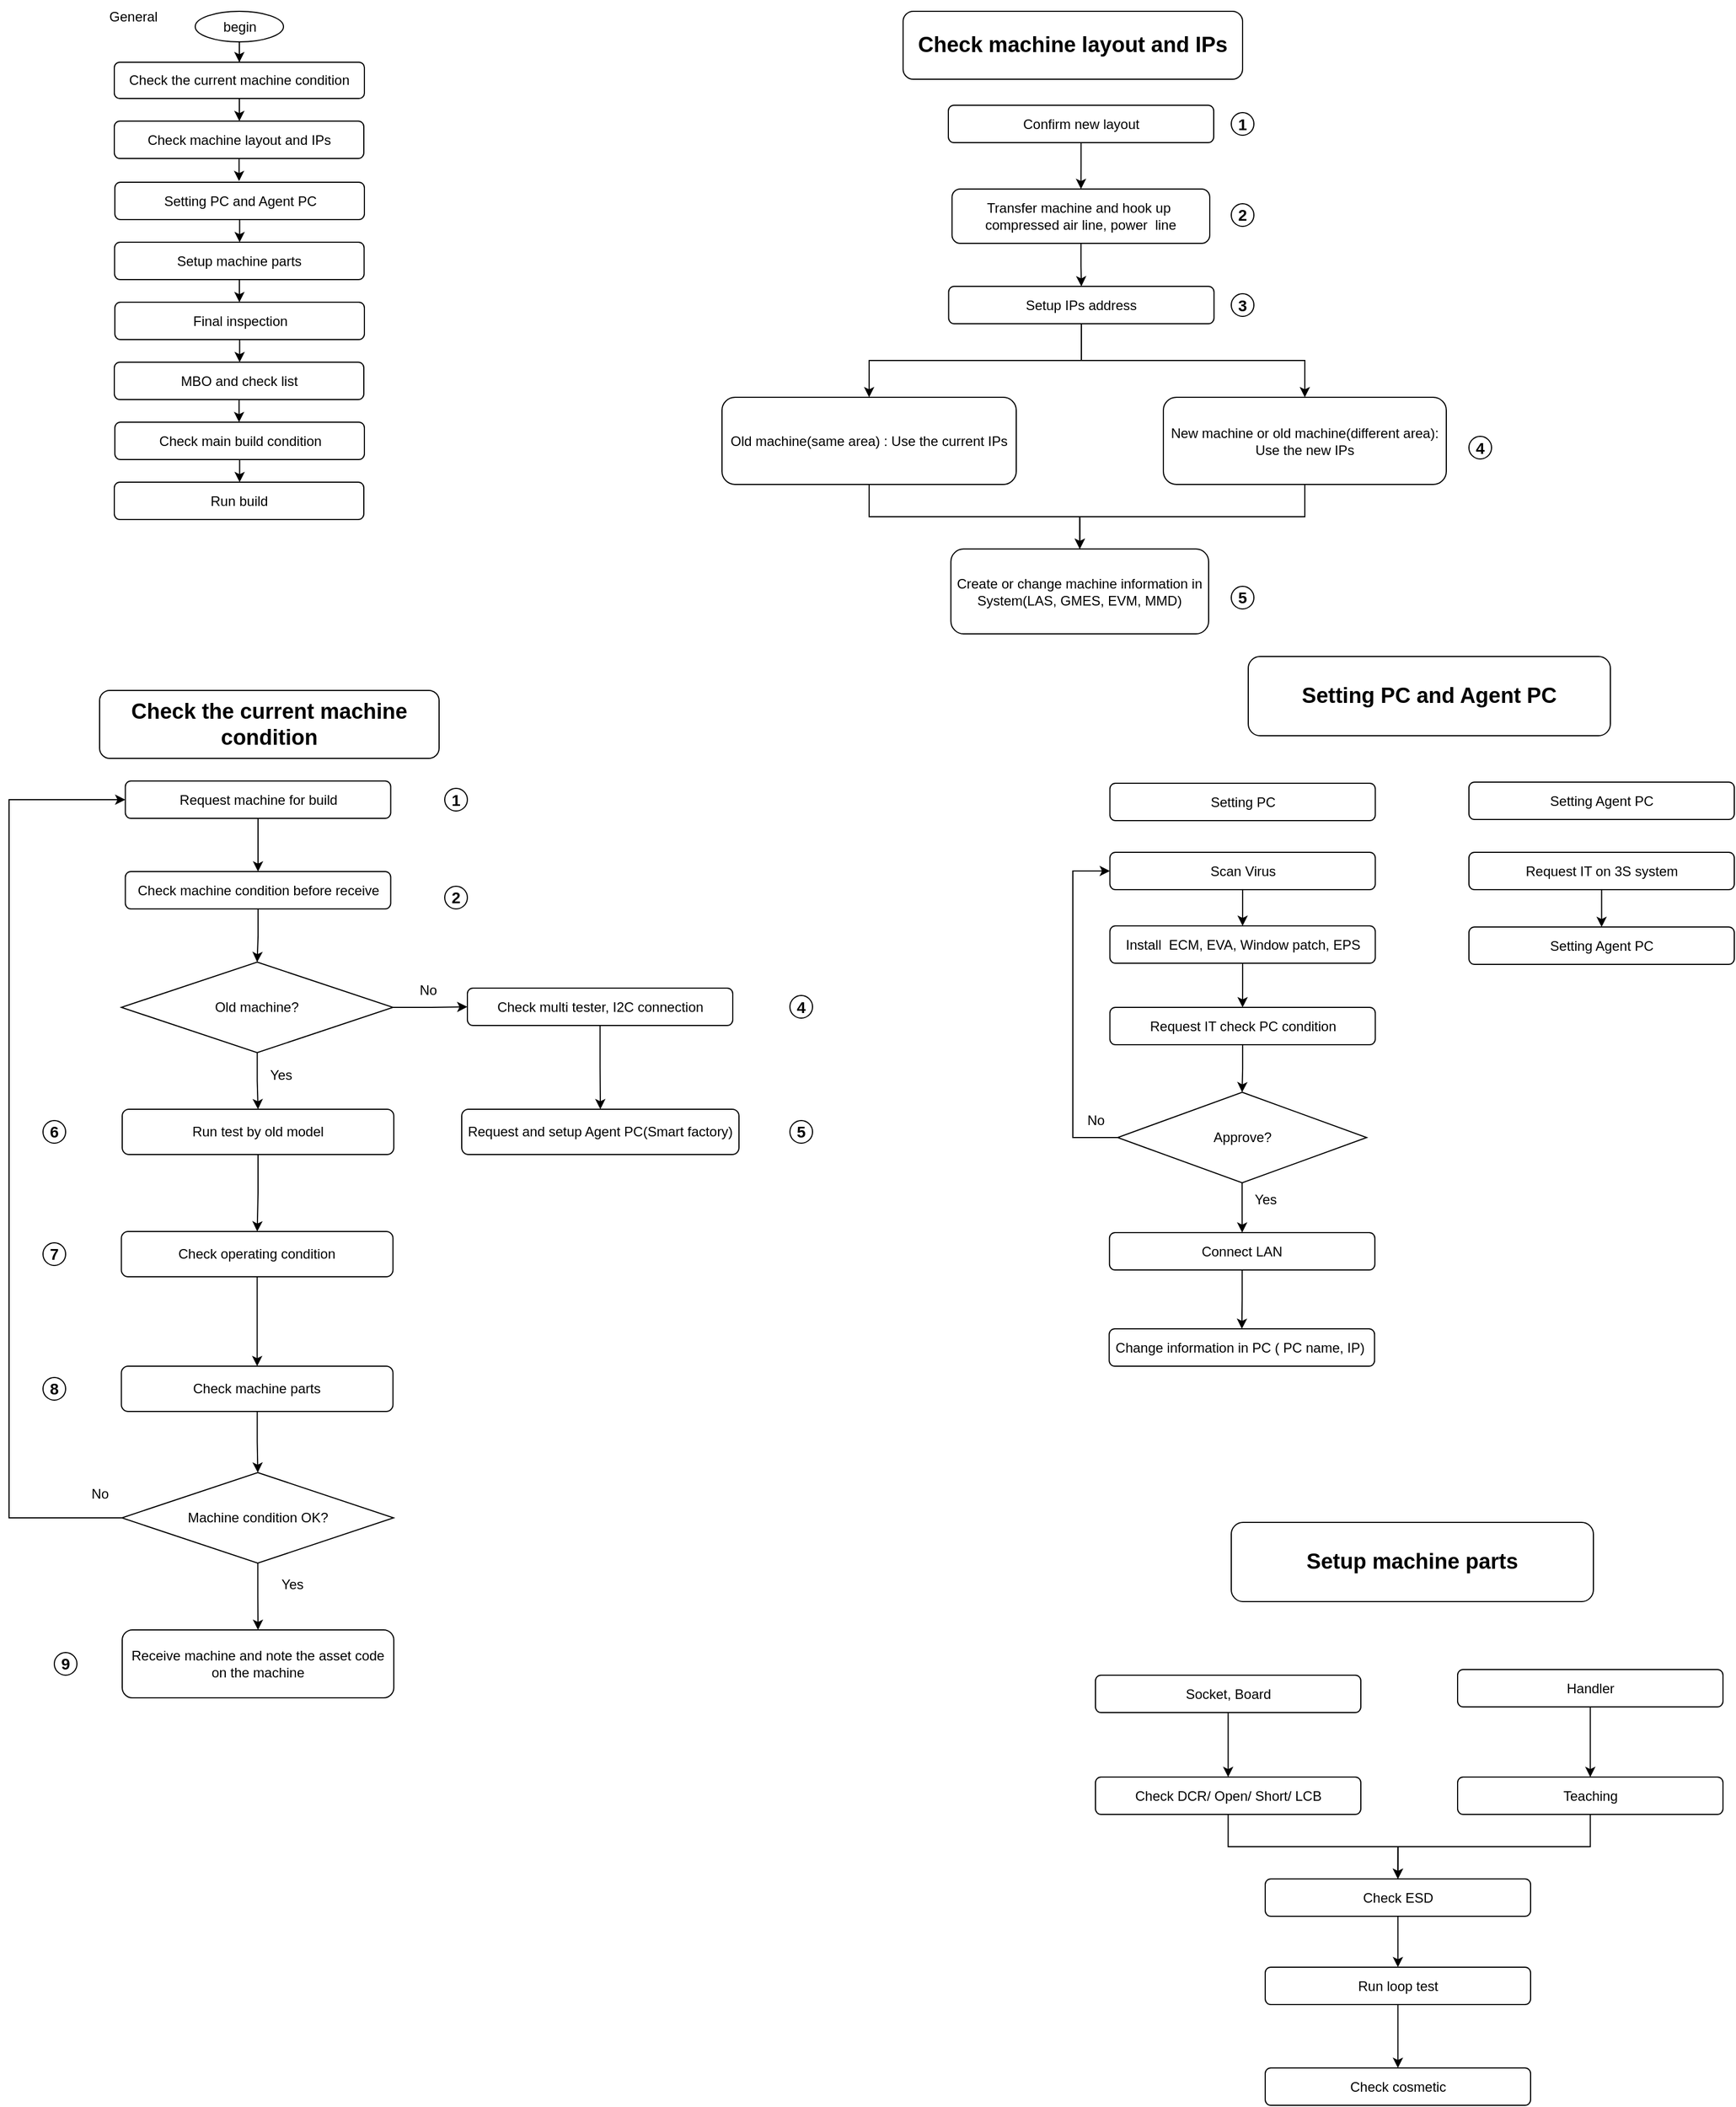 <mxfile version="20.3.2" type="github">
  <diagram id="tkx3C987YAY7q8ADnb0E" name="Page-1">
    <mxGraphModel dx="1184" dy="1762" grid="1" gridSize="10" guides="1" tooltips="1" connect="1" arrows="1" fold="1" page="1" pageScale="1" pageWidth="850" pageHeight="1100" math="0" shadow="0">
      <root>
        <mxCell id="0" />
        <mxCell id="1" parent="0" />
        <mxCell id="Ij5x_xL0lT77cKpvu-Io-1" value="" style="edgeStyle=orthogonalEdgeStyle;rounded=0;orthogonalLoop=1;jettySize=auto;html=1;" parent="1" source="Ij5x_xL0lT77cKpvu-Io-2" target="Ij5x_xL0lT77cKpvu-Io-4" edge="1">
          <mxGeometry relative="1" as="geometry" />
        </mxCell>
        <mxCell id="Ij5x_xL0lT77cKpvu-Io-2" value="begin" style="ellipse;whiteSpace=wrap;html=1;" parent="1" vertex="1">
          <mxGeometry x="184.5" width="78" height="27" as="geometry" />
        </mxCell>
        <mxCell id="Ij5x_xL0lT77cKpvu-Io-3" value="" style="edgeStyle=orthogonalEdgeStyle;rounded=0;orthogonalLoop=1;jettySize=auto;html=1;" parent="1" source="Ij5x_xL0lT77cKpvu-Io-4" target="Ij5x_xL0lT77cKpvu-Io-6" edge="1">
          <mxGeometry relative="1" as="geometry" />
        </mxCell>
        <mxCell id="Ij5x_xL0lT77cKpvu-Io-4" value="Check the current machine condition" style="rounded=1;whiteSpace=wrap;html=1;" parent="1" vertex="1">
          <mxGeometry x="113" y="45" width="221" height="32" as="geometry" />
        </mxCell>
        <mxCell id="Ij5x_xL0lT77cKpvu-Io-5" value="" style="edgeStyle=orthogonalEdgeStyle;rounded=0;orthogonalLoop=1;jettySize=auto;html=1;" parent="1" source="Ij5x_xL0lT77cKpvu-Io-6" edge="1">
          <mxGeometry relative="1" as="geometry">
            <mxPoint x="223.6" y="150" as="targetPoint" />
          </mxGeometry>
        </mxCell>
        <mxCell id="Ij5x_xL0lT77cKpvu-Io-6" value="Check machine layout and IPs" style="rounded=1;whiteSpace=wrap;html=1;" parent="1" vertex="1">
          <mxGeometry x="113" y="97" width="220.5" height="33" as="geometry" />
        </mxCell>
        <mxCell id="Ij5x_xL0lT77cKpvu-Io-9" value="" style="edgeStyle=orthogonalEdgeStyle;rounded=0;orthogonalLoop=1;jettySize=auto;html=1;" parent="1" source="Ij5x_xL0lT77cKpvu-Io-10" target="Ij5x_xL0lT77cKpvu-Io-12" edge="1">
          <mxGeometry relative="1" as="geometry" />
        </mxCell>
        <mxCell id="Ij5x_xL0lT77cKpvu-Io-10" value="Setting PC and Agent PC" style="rounded=1;whiteSpace=wrap;html=1;" parent="1" vertex="1">
          <mxGeometry x="113.5" y="151" width="220.5" height="33" as="geometry" />
        </mxCell>
        <mxCell id="Ij5x_xL0lT77cKpvu-Io-11" value="" style="edgeStyle=orthogonalEdgeStyle;rounded=0;orthogonalLoop=1;jettySize=auto;html=1;" parent="1" source="Ij5x_xL0lT77cKpvu-Io-12" target="Ij5x_xL0lT77cKpvu-Io-14" edge="1">
          <mxGeometry relative="1" as="geometry" />
        </mxCell>
        <mxCell id="Ij5x_xL0lT77cKpvu-Io-12" value="Setup machine parts" style="rounded=1;whiteSpace=wrap;html=1;" parent="1" vertex="1">
          <mxGeometry x="113.25" y="204" width="220.5" height="33" as="geometry" />
        </mxCell>
        <mxCell id="Ij5x_xL0lT77cKpvu-Io-13" value="" style="edgeStyle=orthogonalEdgeStyle;rounded=0;orthogonalLoop=1;jettySize=auto;html=1;" parent="1" source="Ij5x_xL0lT77cKpvu-Io-14" target="Ij5x_xL0lT77cKpvu-Io-16" edge="1">
          <mxGeometry relative="1" as="geometry" />
        </mxCell>
        <mxCell id="Ij5x_xL0lT77cKpvu-Io-14" value="Final inspection" style="rounded=1;whiteSpace=wrap;html=1;" parent="1" vertex="1">
          <mxGeometry x="113.5" y="257" width="220.5" height="33" as="geometry" />
        </mxCell>
        <mxCell id="Ij5x_xL0lT77cKpvu-Io-15" value="" style="edgeStyle=orthogonalEdgeStyle;rounded=0;orthogonalLoop=1;jettySize=auto;html=1;" parent="1" source="Ij5x_xL0lT77cKpvu-Io-16" target="Ij5x_xL0lT77cKpvu-Io-18" edge="1">
          <mxGeometry relative="1" as="geometry" />
        </mxCell>
        <mxCell id="Ij5x_xL0lT77cKpvu-Io-16" value="MBO and check list" style="rounded=1;whiteSpace=wrap;html=1;" parent="1" vertex="1">
          <mxGeometry x="113" y="310" width="220.5" height="33" as="geometry" />
        </mxCell>
        <mxCell id="Ij5x_xL0lT77cKpvu-Io-17" value="" style="edgeStyle=orthogonalEdgeStyle;rounded=0;orthogonalLoop=1;jettySize=auto;html=1;" parent="1" source="Ij5x_xL0lT77cKpvu-Io-18" target="Ij5x_xL0lT77cKpvu-Io-19" edge="1">
          <mxGeometry relative="1" as="geometry" />
        </mxCell>
        <mxCell id="Ij5x_xL0lT77cKpvu-Io-18" value="Check main build condition" style="rounded=1;whiteSpace=wrap;html=1;" parent="1" vertex="1">
          <mxGeometry x="113.5" y="363" width="220.5" height="33" as="geometry" />
        </mxCell>
        <mxCell id="Ij5x_xL0lT77cKpvu-Io-19" value="Run build" style="rounded=1;whiteSpace=wrap;html=1;" parent="1" vertex="1">
          <mxGeometry x="113" y="416" width="220.5" height="33" as="geometry" />
        </mxCell>
        <mxCell id="Ij5x_xL0lT77cKpvu-Io-20" value="General" style="text;html=1;strokeColor=none;fillColor=none;align=center;verticalAlign=middle;whiteSpace=wrap;rounded=0;" parent="1" vertex="1">
          <mxGeometry x="100" y="-10" width="60" height="30" as="geometry" />
        </mxCell>
        <mxCell id="Ij5x_xL0lT77cKpvu-Io-21" value="&lt;b&gt;&lt;font style=&quot;font-size: 19px;&quot;&gt;Check machine layout and IPs&lt;/font&gt;&lt;/b&gt;" style="rounded=1;whiteSpace=wrap;html=1;" parent="1" vertex="1">
          <mxGeometry x="810" width="300" height="60" as="geometry" />
        </mxCell>
        <mxCell id="jUkNztIPjkWnS2XdJ5_e-2" value="" style="edgeStyle=orthogonalEdgeStyle;rounded=0;orthogonalLoop=1;jettySize=auto;html=1;" parent="1" source="Ij5x_xL0lT77cKpvu-Io-22" target="Ij5x_xL0lT77cKpvu-Io-32" edge="1">
          <mxGeometry relative="1" as="geometry" />
        </mxCell>
        <mxCell id="Ij5x_xL0lT77cKpvu-Io-22" value="Confirm new layout" style="rounded=1;whiteSpace=wrap;html=1;" parent="1" vertex="1">
          <mxGeometry x="850" y="83" width="234.5" height="33" as="geometry" />
        </mxCell>
        <mxCell id="jUkNztIPjkWnS2XdJ5_e-5" style="edgeStyle=orthogonalEdgeStyle;rounded=0;orthogonalLoop=1;jettySize=auto;html=1;" parent="1" source="Ij5x_xL0lT77cKpvu-Io-24" target="Ij5x_xL0lT77cKpvu-Io-26" edge="1">
          <mxGeometry relative="1" as="geometry" />
        </mxCell>
        <mxCell id="jUkNztIPjkWnS2XdJ5_e-6" style="edgeStyle=orthogonalEdgeStyle;rounded=0;orthogonalLoop=1;jettySize=auto;html=1;entryX=0.5;entryY=0;entryDx=0;entryDy=0;" parent="1" source="Ij5x_xL0lT77cKpvu-Io-24" target="Ij5x_xL0lT77cKpvu-Io-27" edge="1">
          <mxGeometry relative="1" as="geometry" />
        </mxCell>
        <mxCell id="Ij5x_xL0lT77cKpvu-Io-24" value="Setup IPs address" style="rounded=1;whiteSpace=wrap;html=1;" parent="1" vertex="1">
          <mxGeometry x="850.25" y="243" width="234.5" height="33" as="geometry" />
        </mxCell>
        <mxCell id="jUkNztIPjkWnS2XdJ5_e-8" style="edgeStyle=orthogonalEdgeStyle;rounded=0;orthogonalLoop=1;jettySize=auto;html=1;entryX=0.5;entryY=0;entryDx=0;entryDy=0;" parent="1" source="Ij5x_xL0lT77cKpvu-Io-26" target="Ij5x_xL0lT77cKpvu-Io-42" edge="1">
          <mxGeometry relative="1" as="geometry" />
        </mxCell>
        <mxCell id="Ij5x_xL0lT77cKpvu-Io-26" value="Old machine(same area) : Use the current IPs" style="rounded=1;whiteSpace=wrap;html=1;" parent="1" vertex="1">
          <mxGeometry x="650" y="341" width="260" height="77" as="geometry" />
        </mxCell>
        <mxCell id="jUkNztIPjkWnS2XdJ5_e-9" style="edgeStyle=orthogonalEdgeStyle;rounded=0;orthogonalLoop=1;jettySize=auto;html=1;" parent="1" source="Ij5x_xL0lT77cKpvu-Io-27" target="Ij5x_xL0lT77cKpvu-Io-42" edge="1">
          <mxGeometry relative="1" as="geometry" />
        </mxCell>
        <mxCell id="Ij5x_xL0lT77cKpvu-Io-27" value="New machine or old machine(different area):&lt;br&gt;Use the new IPs" style="rounded=1;whiteSpace=wrap;html=1;" parent="1" vertex="1">
          <mxGeometry x="1040" y="341" width="250" height="77" as="geometry" />
        </mxCell>
        <mxCell id="jUkNztIPjkWnS2XdJ5_e-3" value="" style="edgeStyle=orthogonalEdgeStyle;rounded=0;orthogonalLoop=1;jettySize=auto;html=1;" parent="1" source="Ij5x_xL0lT77cKpvu-Io-32" target="Ij5x_xL0lT77cKpvu-Io-24" edge="1">
          <mxGeometry relative="1" as="geometry" />
        </mxCell>
        <mxCell id="Ij5x_xL0lT77cKpvu-Io-32" value="Transfer machine and hook up&amp;nbsp; compressed air line, power&amp;nbsp; line" style="rounded=1;whiteSpace=wrap;html=1;" parent="1" vertex="1">
          <mxGeometry x="853.25" y="157" width="227.75" height="48" as="geometry" />
        </mxCell>
        <mxCell id="Ij5x_xL0lT77cKpvu-Io-42" value="Create or change machine information in System(LAS, GMES, EVM, MMD)" style="rounded=1;whiteSpace=wrap;html=1;" parent="1" vertex="1">
          <mxGeometry x="852.25" y="475" width="227.75" height="75" as="geometry" />
        </mxCell>
        <mxCell id="jUkNztIPjkWnS2XdJ5_e-11" value="&lt;span style=&quot;font-size: 14px;&quot;&gt;&lt;b&gt;1&lt;/b&gt;&lt;/span&gt;" style="ellipse;whiteSpace=wrap;html=1;aspect=fixed;" parent="1" vertex="1">
          <mxGeometry x="1100" y="89.5" width="20" height="20" as="geometry" />
        </mxCell>
        <mxCell id="jUkNztIPjkWnS2XdJ5_e-12" value="&lt;b&gt;&lt;font style=&quot;font-size: 14px;&quot;&gt;2&lt;/font&gt;&lt;/b&gt;" style="ellipse;whiteSpace=wrap;html=1;aspect=fixed;" parent="1" vertex="1">
          <mxGeometry x="1100" y="170" width="20" height="20" as="geometry" />
        </mxCell>
        <mxCell id="jUkNztIPjkWnS2XdJ5_e-13" value="&lt;b&gt;&lt;font style=&quot;font-size: 14px;&quot;&gt;3&lt;/font&gt;&lt;/b&gt;" style="ellipse;whiteSpace=wrap;html=1;aspect=fixed;" parent="1" vertex="1">
          <mxGeometry x="1100" y="249.5" width="20" height="20" as="geometry" />
        </mxCell>
        <mxCell id="jUkNztIPjkWnS2XdJ5_e-15" value="&lt;b&gt;&lt;font style=&quot;font-size: 14px;&quot;&gt;5&lt;/font&gt;&lt;/b&gt;" style="ellipse;whiteSpace=wrap;html=1;aspect=fixed;" parent="1" vertex="1">
          <mxGeometry x="1100" y="508" width="20" height="20" as="geometry" />
        </mxCell>
        <mxCell id="jUkNztIPjkWnS2XdJ5_e-16" value="&lt;b&gt;&lt;font style=&quot;font-size: 14px;&quot;&gt;4&lt;/font&gt;&lt;/b&gt;" style="ellipse;whiteSpace=wrap;html=1;aspect=fixed;" parent="1" vertex="1">
          <mxGeometry x="1310" y="375.5" width="20" height="20" as="geometry" />
        </mxCell>
        <mxCell id="9_4sqERrTm9TSVRWzqGL-1" value="&lt;span style=&quot;font-size: 19px;&quot;&gt;&lt;b&gt;Check the current machine condition&lt;/b&gt;&lt;/span&gt;" style="rounded=1;whiteSpace=wrap;html=1;" vertex="1" parent="1">
          <mxGeometry x="100" y="600" width="300" height="60" as="geometry" />
        </mxCell>
        <mxCell id="9_4sqERrTm9TSVRWzqGL-4" style="edgeStyle=orthogonalEdgeStyle;rounded=0;orthogonalLoop=1;jettySize=auto;html=1;entryX=0.5;entryY=0;entryDx=0;entryDy=0;" edge="1" parent="1" source="9_4sqERrTm9TSVRWzqGL-2" target="9_4sqERrTm9TSVRWzqGL-3">
          <mxGeometry relative="1" as="geometry">
            <mxPoint x="240" y="830" as="targetPoint" />
          </mxGeometry>
        </mxCell>
        <mxCell id="9_4sqERrTm9TSVRWzqGL-2" value="Check machine condition before receive" style="rounded=1;whiteSpace=wrap;html=1;" vertex="1" parent="1">
          <mxGeometry x="122.75" y="760" width="234.5" height="33" as="geometry" />
        </mxCell>
        <mxCell id="9_4sqERrTm9TSVRWzqGL-8" value="" style="edgeStyle=orthogonalEdgeStyle;rounded=0;orthogonalLoop=1;jettySize=auto;html=1;" edge="1" parent="1" source="9_4sqERrTm9TSVRWzqGL-3" target="9_4sqERrTm9TSVRWzqGL-6">
          <mxGeometry relative="1" as="geometry" />
        </mxCell>
        <mxCell id="9_4sqERrTm9TSVRWzqGL-10" value="" style="edgeStyle=orthogonalEdgeStyle;rounded=0;orthogonalLoop=1;jettySize=auto;html=1;" edge="1" parent="1" source="9_4sqERrTm9TSVRWzqGL-3" target="9_4sqERrTm9TSVRWzqGL-5">
          <mxGeometry relative="1" as="geometry" />
        </mxCell>
        <mxCell id="9_4sqERrTm9TSVRWzqGL-3" value="Old machine?" style="rhombus;whiteSpace=wrap;html=1;" vertex="1" parent="1">
          <mxGeometry x="119.25" y="840" width="240" height="80" as="geometry" />
        </mxCell>
        <mxCell id="9_4sqERrTm9TSVRWzqGL-17" value="" style="edgeStyle=orthogonalEdgeStyle;rounded=0;orthogonalLoop=1;jettySize=auto;html=1;" edge="1" parent="1" source="9_4sqERrTm9TSVRWzqGL-5" target="9_4sqERrTm9TSVRWzqGL-13">
          <mxGeometry relative="1" as="geometry" />
        </mxCell>
        <mxCell id="9_4sqERrTm9TSVRWzqGL-5" value="Run test by old model" style="rounded=1;whiteSpace=wrap;html=1;" vertex="1" parent="1">
          <mxGeometry x="120" y="970" width="240" height="40" as="geometry" />
        </mxCell>
        <mxCell id="9_4sqERrTm9TSVRWzqGL-12" value="" style="edgeStyle=orthogonalEdgeStyle;rounded=0;orthogonalLoop=1;jettySize=auto;html=1;" edge="1" parent="1" source="9_4sqERrTm9TSVRWzqGL-6" target="9_4sqERrTm9TSVRWzqGL-7">
          <mxGeometry relative="1" as="geometry" />
        </mxCell>
        <mxCell id="9_4sqERrTm9TSVRWzqGL-6" value="Check multi tester, I2C connection" style="rounded=1;whiteSpace=wrap;html=1;" vertex="1" parent="1">
          <mxGeometry x="425" y="863" width="234.5" height="33" as="geometry" />
        </mxCell>
        <mxCell id="9_4sqERrTm9TSVRWzqGL-7" value="Request and setup Agent PC(Smart factory)" style="rounded=1;whiteSpace=wrap;html=1;" vertex="1" parent="1">
          <mxGeometry x="420" y="970" width="245" height="40" as="geometry" />
        </mxCell>
        <mxCell id="9_4sqERrTm9TSVRWzqGL-9" value="No" style="text;html=1;align=center;verticalAlign=middle;resizable=0;points=[];autosize=1;strokeColor=none;fillColor=none;" vertex="1" parent="1">
          <mxGeometry x="370" y="850" width="40" height="30" as="geometry" />
        </mxCell>
        <mxCell id="9_4sqERrTm9TSVRWzqGL-11" value="Yes" style="text;html=1;align=center;verticalAlign=middle;resizable=0;points=[];autosize=1;strokeColor=none;fillColor=none;" vertex="1" parent="1">
          <mxGeometry x="240" y="925" width="40" height="30" as="geometry" />
        </mxCell>
        <mxCell id="9_4sqERrTm9TSVRWzqGL-18" value="" style="edgeStyle=orthogonalEdgeStyle;rounded=0;orthogonalLoop=1;jettySize=auto;html=1;" edge="1" parent="1" source="9_4sqERrTm9TSVRWzqGL-13" target="9_4sqERrTm9TSVRWzqGL-14">
          <mxGeometry relative="1" as="geometry" />
        </mxCell>
        <mxCell id="9_4sqERrTm9TSVRWzqGL-13" value="Check operating condition" style="rounded=1;whiteSpace=wrap;html=1;" vertex="1" parent="1">
          <mxGeometry x="119.25" y="1078" width="240" height="40" as="geometry" />
        </mxCell>
        <mxCell id="9_4sqERrTm9TSVRWzqGL-19" value="" style="edgeStyle=orthogonalEdgeStyle;rounded=0;orthogonalLoop=1;jettySize=auto;html=1;" edge="1" parent="1" source="9_4sqERrTm9TSVRWzqGL-14" target="9_4sqERrTm9TSVRWzqGL-16">
          <mxGeometry relative="1" as="geometry" />
        </mxCell>
        <mxCell id="9_4sqERrTm9TSVRWzqGL-14" value="Check machine parts" style="rounded=1;whiteSpace=wrap;html=1;" vertex="1" parent="1">
          <mxGeometry x="119.25" y="1197" width="240" height="40" as="geometry" />
        </mxCell>
        <mxCell id="9_4sqERrTm9TSVRWzqGL-15" value="Receive machine and note the asset code on the machine" style="rounded=1;whiteSpace=wrap;html=1;" vertex="1" parent="1">
          <mxGeometry x="120" y="1430" width="240" height="60" as="geometry" />
        </mxCell>
        <mxCell id="9_4sqERrTm9TSVRWzqGL-20" value="" style="edgeStyle=orthogonalEdgeStyle;rounded=0;orthogonalLoop=1;jettySize=auto;html=1;" edge="1" parent="1" source="9_4sqERrTm9TSVRWzqGL-16" target="9_4sqERrTm9TSVRWzqGL-15">
          <mxGeometry relative="1" as="geometry" />
        </mxCell>
        <mxCell id="9_4sqERrTm9TSVRWzqGL-25" style="edgeStyle=orthogonalEdgeStyle;rounded=0;orthogonalLoop=1;jettySize=auto;html=1;entryX=0;entryY=0.5;entryDx=0;entryDy=0;" edge="1" parent="1" source="9_4sqERrTm9TSVRWzqGL-16" target="9_4sqERrTm9TSVRWzqGL-21">
          <mxGeometry relative="1" as="geometry">
            <Array as="points">
              <mxPoint x="20" y="1331" />
              <mxPoint x="20" y="697" />
            </Array>
          </mxGeometry>
        </mxCell>
        <mxCell id="9_4sqERrTm9TSVRWzqGL-16" value="Machine condition OK?" style="rhombus;whiteSpace=wrap;html=1;" vertex="1" parent="1">
          <mxGeometry x="119.75" y="1291" width="240" height="80" as="geometry" />
        </mxCell>
        <mxCell id="9_4sqERrTm9TSVRWzqGL-22" value="" style="edgeStyle=orthogonalEdgeStyle;rounded=0;orthogonalLoop=1;jettySize=auto;html=1;" edge="1" parent="1" source="9_4sqERrTm9TSVRWzqGL-21" target="9_4sqERrTm9TSVRWzqGL-2">
          <mxGeometry relative="1" as="geometry" />
        </mxCell>
        <mxCell id="9_4sqERrTm9TSVRWzqGL-21" value="Request machine for build" style="rounded=1;whiteSpace=wrap;html=1;" vertex="1" parent="1">
          <mxGeometry x="122.75" y="680" width="234.5" height="33" as="geometry" />
        </mxCell>
        <mxCell id="9_4sqERrTm9TSVRWzqGL-26" value="No" style="text;html=1;align=center;verticalAlign=middle;resizable=0;points=[];autosize=1;strokeColor=none;fillColor=none;" vertex="1" parent="1">
          <mxGeometry x="80" y="1295" width="40" height="30" as="geometry" />
        </mxCell>
        <mxCell id="9_4sqERrTm9TSVRWzqGL-27" value="Yes" style="text;html=1;align=center;verticalAlign=middle;resizable=0;points=[];autosize=1;strokeColor=none;fillColor=none;" vertex="1" parent="1">
          <mxGeometry x="250" y="1375" width="40" height="30" as="geometry" />
        </mxCell>
        <mxCell id="9_4sqERrTm9TSVRWzqGL-28" value="&lt;span style=&quot;font-size: 14px;&quot;&gt;&lt;b&gt;1&lt;/b&gt;&lt;/span&gt;" style="ellipse;whiteSpace=wrap;html=1;aspect=fixed;" vertex="1" parent="1">
          <mxGeometry x="405" y="686.5" width="20" height="20" as="geometry" />
        </mxCell>
        <mxCell id="9_4sqERrTm9TSVRWzqGL-29" value="&lt;b&gt;&lt;font style=&quot;font-size: 14px;&quot;&gt;2&lt;/font&gt;&lt;/b&gt;" style="ellipse;whiteSpace=wrap;html=1;aspect=fixed;" vertex="1" parent="1">
          <mxGeometry x="405" y="773" width="20" height="20" as="geometry" />
        </mxCell>
        <mxCell id="9_4sqERrTm9TSVRWzqGL-30" value="&lt;b&gt;&lt;font style=&quot;font-size: 14px;&quot;&gt;6&lt;/font&gt;&lt;/b&gt;" style="ellipse;whiteSpace=wrap;html=1;aspect=fixed;" vertex="1" parent="1">
          <mxGeometry x="50" y="980" width="20" height="20" as="geometry" />
        </mxCell>
        <mxCell id="9_4sqERrTm9TSVRWzqGL-31" value="&lt;b&gt;&lt;font style=&quot;font-size: 14px;&quot;&gt;4&lt;/font&gt;&lt;/b&gt;" style="ellipse;whiteSpace=wrap;html=1;aspect=fixed;" vertex="1" parent="1">
          <mxGeometry x="710" y="869.5" width="20" height="20" as="geometry" />
        </mxCell>
        <mxCell id="9_4sqERrTm9TSVRWzqGL-32" value="&lt;b&gt;&lt;font style=&quot;font-size: 14px;&quot;&gt;5&lt;/font&gt;&lt;/b&gt;" style="ellipse;whiteSpace=wrap;html=1;aspect=fixed;" vertex="1" parent="1">
          <mxGeometry x="710" y="980" width="20" height="20" as="geometry" />
        </mxCell>
        <mxCell id="9_4sqERrTm9TSVRWzqGL-33" value="&lt;b&gt;&lt;font style=&quot;font-size: 14px;&quot;&gt;9&lt;/font&gt;&lt;/b&gt;" style="ellipse;whiteSpace=wrap;html=1;aspect=fixed;" vertex="1" parent="1">
          <mxGeometry x="60" y="1450" width="20" height="20" as="geometry" />
        </mxCell>
        <mxCell id="9_4sqERrTm9TSVRWzqGL-34" value="&lt;b&gt;&lt;font style=&quot;font-size: 14px;&quot;&gt;7&lt;/font&gt;&lt;/b&gt;" style="ellipse;whiteSpace=wrap;html=1;aspect=fixed;" vertex="1" parent="1">
          <mxGeometry x="50" y="1088" width="20" height="20" as="geometry" />
        </mxCell>
        <mxCell id="9_4sqERrTm9TSVRWzqGL-35" value="&lt;b&gt;&lt;font style=&quot;font-size: 14px;&quot;&gt;8&lt;/font&gt;&lt;/b&gt;" style="ellipse;whiteSpace=wrap;html=1;aspect=fixed;" vertex="1" parent="1">
          <mxGeometry x="50" y="1207" width="20" height="20" as="geometry" />
        </mxCell>
        <mxCell id="9_4sqERrTm9TSVRWzqGL-36" value="&lt;span style=&quot;font-size: 19px;&quot;&gt;&lt;b&gt;Setting PC and Agent PC&lt;/b&gt;&lt;/span&gt;" style="rounded=1;whiteSpace=wrap;html=1;" vertex="1" parent="1">
          <mxGeometry x="1115" y="570" width="320" height="70" as="geometry" />
        </mxCell>
        <mxCell id="9_4sqERrTm9TSVRWzqGL-52" value="" style="edgeStyle=orthogonalEdgeStyle;rounded=0;orthogonalLoop=1;jettySize=auto;html=1;entryX=0.5;entryY=0;entryDx=0;entryDy=0;" edge="1" parent="1" source="9_4sqERrTm9TSVRWzqGL-37" target="9_4sqERrTm9TSVRWzqGL-38">
          <mxGeometry relative="1" as="geometry" />
        </mxCell>
        <mxCell id="9_4sqERrTm9TSVRWzqGL-37" value="Scan Virus" style="rounded=1;whiteSpace=wrap;html=1;" vertex="1" parent="1">
          <mxGeometry x="992.75" y="743" width="234.5" height="33" as="geometry" />
        </mxCell>
        <mxCell id="9_4sqERrTm9TSVRWzqGL-53" value="" style="edgeStyle=orthogonalEdgeStyle;rounded=0;orthogonalLoop=1;jettySize=auto;html=1;entryX=0.5;entryY=0;entryDx=0;entryDy=0;" edge="1" parent="1" source="9_4sqERrTm9TSVRWzqGL-38" target="9_4sqERrTm9TSVRWzqGL-39">
          <mxGeometry relative="1" as="geometry" />
        </mxCell>
        <mxCell id="9_4sqERrTm9TSVRWzqGL-38" value="Install&amp;nbsp; ECM, EVA, Window patch, EPS" style="rounded=1;whiteSpace=wrap;html=1;" vertex="1" parent="1">
          <mxGeometry x="992.75" y="808" width="234.5" height="33" as="geometry" />
        </mxCell>
        <mxCell id="9_4sqERrTm9TSVRWzqGL-54" value="" style="edgeStyle=orthogonalEdgeStyle;rounded=0;orthogonalLoop=1;jettySize=auto;html=1;" edge="1" parent="1" source="9_4sqERrTm9TSVRWzqGL-39" target="9_4sqERrTm9TSVRWzqGL-40">
          <mxGeometry relative="1" as="geometry" />
        </mxCell>
        <mxCell id="9_4sqERrTm9TSVRWzqGL-39" value="Request IT check PC condition" style="rounded=1;whiteSpace=wrap;html=1;" vertex="1" parent="1">
          <mxGeometry x="992.75" y="880" width="234.5" height="33" as="geometry" />
        </mxCell>
        <mxCell id="9_4sqERrTm9TSVRWzqGL-55" value="" style="edgeStyle=orthogonalEdgeStyle;rounded=0;orthogonalLoop=1;jettySize=auto;html=1;" edge="1" parent="1" source="9_4sqERrTm9TSVRWzqGL-40" target="9_4sqERrTm9TSVRWzqGL-42">
          <mxGeometry relative="1" as="geometry" />
        </mxCell>
        <mxCell id="9_4sqERrTm9TSVRWzqGL-57" style="edgeStyle=orthogonalEdgeStyle;rounded=0;orthogonalLoop=1;jettySize=auto;html=1;entryX=0;entryY=0.5;entryDx=0;entryDy=0;" edge="1" parent="1" source="9_4sqERrTm9TSVRWzqGL-40" target="9_4sqERrTm9TSVRWzqGL-37">
          <mxGeometry relative="1" as="geometry">
            <Array as="points">
              <mxPoint x="960" y="995" />
              <mxPoint x="960" y="760" />
            </Array>
          </mxGeometry>
        </mxCell>
        <mxCell id="9_4sqERrTm9TSVRWzqGL-40" value="Approve?" style="rhombus;whiteSpace=wrap;html=1;" vertex="1" parent="1">
          <mxGeometry x="999.63" y="955" width="220" height="80" as="geometry" />
        </mxCell>
        <mxCell id="9_4sqERrTm9TSVRWzqGL-56" value="" style="edgeStyle=orthogonalEdgeStyle;rounded=0;orthogonalLoop=1;jettySize=auto;html=1;" edge="1" parent="1" source="9_4sqERrTm9TSVRWzqGL-42" target="9_4sqERrTm9TSVRWzqGL-43">
          <mxGeometry relative="1" as="geometry" />
        </mxCell>
        <mxCell id="9_4sqERrTm9TSVRWzqGL-42" value="Connect LAN" style="rounded=1;whiteSpace=wrap;html=1;" vertex="1" parent="1">
          <mxGeometry x="992.38" y="1079" width="234.5" height="33" as="geometry" />
        </mxCell>
        <mxCell id="9_4sqERrTm9TSVRWzqGL-43" value="Change information in PC ( PC name, IP)&amp;nbsp;" style="rounded=1;whiteSpace=wrap;html=1;" vertex="1" parent="1">
          <mxGeometry x="992.13" y="1164" width="234.5" height="33" as="geometry" />
        </mxCell>
        <mxCell id="9_4sqERrTm9TSVRWzqGL-50" value="" style="edgeStyle=orthogonalEdgeStyle;rounded=0;orthogonalLoop=1;jettySize=auto;html=1;" edge="1" parent="1" source="9_4sqERrTm9TSVRWzqGL-44" target="9_4sqERrTm9TSVRWzqGL-47">
          <mxGeometry relative="1" as="geometry" />
        </mxCell>
        <mxCell id="9_4sqERrTm9TSVRWzqGL-44" value="Request IT on 3S system" style="rounded=1;whiteSpace=wrap;html=1;" vertex="1" parent="1">
          <mxGeometry x="1310" y="743" width="234.5" height="33" as="geometry" />
        </mxCell>
        <mxCell id="9_4sqERrTm9TSVRWzqGL-45" value="Setting PC" style="rounded=1;whiteSpace=wrap;html=1;" vertex="1" parent="1">
          <mxGeometry x="992.75" y="682" width="234.5" height="33" as="geometry" />
        </mxCell>
        <mxCell id="9_4sqERrTm9TSVRWzqGL-46" value="Setting Agent PC" style="rounded=1;whiteSpace=wrap;html=1;" vertex="1" parent="1">
          <mxGeometry x="1310" y="681" width="234.5" height="33" as="geometry" />
        </mxCell>
        <mxCell id="9_4sqERrTm9TSVRWzqGL-47" value="Setting Agent PC" style="rounded=1;whiteSpace=wrap;html=1;" vertex="1" parent="1">
          <mxGeometry x="1310" y="809" width="234.5" height="33" as="geometry" />
        </mxCell>
        <mxCell id="9_4sqERrTm9TSVRWzqGL-58" value="Yes" style="text;html=1;align=center;verticalAlign=middle;resizable=0;points=[];autosize=1;strokeColor=none;fillColor=none;" vertex="1" parent="1">
          <mxGeometry x="1110" y="1035" width="40" height="30" as="geometry" />
        </mxCell>
        <mxCell id="9_4sqERrTm9TSVRWzqGL-59" value="No" style="text;html=1;align=center;verticalAlign=middle;resizable=0;points=[];autosize=1;strokeColor=none;fillColor=none;" vertex="1" parent="1">
          <mxGeometry x="960" y="965" width="40" height="30" as="geometry" />
        </mxCell>
        <mxCell id="9_4sqERrTm9TSVRWzqGL-60" value="&lt;span style=&quot;font-size: 19px;&quot;&gt;&lt;b&gt;Setup machine parts&lt;/b&gt;&lt;/span&gt;" style="rounded=1;whiteSpace=wrap;html=1;" vertex="1" parent="1">
          <mxGeometry x="1100" y="1335" width="320" height="70" as="geometry" />
        </mxCell>
        <mxCell id="9_4sqERrTm9TSVRWzqGL-68" value="" style="edgeStyle=orthogonalEdgeStyle;rounded=0;orthogonalLoop=1;jettySize=auto;html=1;" edge="1" parent="1" source="9_4sqERrTm9TSVRWzqGL-61" target="9_4sqERrTm9TSVRWzqGL-63">
          <mxGeometry relative="1" as="geometry" />
        </mxCell>
        <mxCell id="9_4sqERrTm9TSVRWzqGL-61" value="Socket, Board" style="rounded=1;whiteSpace=wrap;html=1;" vertex="1" parent="1">
          <mxGeometry x="980" y="1470" width="234.5" height="33" as="geometry" />
        </mxCell>
        <mxCell id="9_4sqERrTm9TSVRWzqGL-69" value="" style="edgeStyle=orthogonalEdgeStyle;rounded=0;orthogonalLoop=1;jettySize=auto;html=1;" edge="1" parent="1" source="9_4sqERrTm9TSVRWzqGL-62" target="9_4sqERrTm9TSVRWzqGL-64">
          <mxGeometry relative="1" as="geometry" />
        </mxCell>
        <mxCell id="9_4sqERrTm9TSVRWzqGL-62" value="Handler" style="rounded=1;whiteSpace=wrap;html=1;" vertex="1" parent="1">
          <mxGeometry x="1300" y="1465" width="234.5" height="33" as="geometry" />
        </mxCell>
        <mxCell id="9_4sqERrTm9TSVRWzqGL-70" style="edgeStyle=orthogonalEdgeStyle;rounded=0;orthogonalLoop=1;jettySize=auto;html=1;entryX=0.5;entryY=0;entryDx=0;entryDy=0;" edge="1" parent="1" source="9_4sqERrTm9TSVRWzqGL-63" target="9_4sqERrTm9TSVRWzqGL-65">
          <mxGeometry relative="1" as="geometry" />
        </mxCell>
        <mxCell id="9_4sqERrTm9TSVRWzqGL-63" value="Check DCR/ Open/ Short/ LCB" style="rounded=1;whiteSpace=wrap;html=1;" vertex="1" parent="1">
          <mxGeometry x="980" y="1560" width="234.5" height="33" as="geometry" />
        </mxCell>
        <mxCell id="9_4sqERrTm9TSVRWzqGL-71" style="edgeStyle=orthogonalEdgeStyle;rounded=0;orthogonalLoop=1;jettySize=auto;html=1;entryX=0.5;entryY=0;entryDx=0;entryDy=0;" edge="1" parent="1" source="9_4sqERrTm9TSVRWzqGL-64" target="9_4sqERrTm9TSVRWzqGL-65">
          <mxGeometry relative="1" as="geometry" />
        </mxCell>
        <mxCell id="9_4sqERrTm9TSVRWzqGL-64" value="Teaching" style="rounded=1;whiteSpace=wrap;html=1;" vertex="1" parent="1">
          <mxGeometry x="1300" y="1560" width="234.5" height="33" as="geometry" />
        </mxCell>
        <mxCell id="9_4sqERrTm9TSVRWzqGL-72" value="" style="edgeStyle=orthogonalEdgeStyle;rounded=0;orthogonalLoop=1;jettySize=auto;html=1;" edge="1" parent="1" source="9_4sqERrTm9TSVRWzqGL-65" target="9_4sqERrTm9TSVRWzqGL-67">
          <mxGeometry relative="1" as="geometry" />
        </mxCell>
        <mxCell id="9_4sqERrTm9TSVRWzqGL-65" value="Check ESD" style="rounded=1;whiteSpace=wrap;html=1;" vertex="1" parent="1">
          <mxGeometry x="1130" y="1650" width="234.5" height="33" as="geometry" />
        </mxCell>
        <mxCell id="9_4sqERrTm9TSVRWzqGL-66" value="Check cosmetic" style="rounded=1;whiteSpace=wrap;html=1;" vertex="1" parent="1">
          <mxGeometry x="1130" y="1817" width="234.5" height="33" as="geometry" />
        </mxCell>
        <mxCell id="9_4sqERrTm9TSVRWzqGL-73" value="" style="edgeStyle=orthogonalEdgeStyle;rounded=0;orthogonalLoop=1;jettySize=auto;html=1;" edge="1" parent="1" source="9_4sqERrTm9TSVRWzqGL-67" target="9_4sqERrTm9TSVRWzqGL-66">
          <mxGeometry relative="1" as="geometry" />
        </mxCell>
        <mxCell id="9_4sqERrTm9TSVRWzqGL-67" value="Run loop test" style="rounded=1;whiteSpace=wrap;html=1;" vertex="1" parent="1">
          <mxGeometry x="1130" y="1728" width="234.5" height="33" as="geometry" />
        </mxCell>
      </root>
    </mxGraphModel>
  </diagram>
</mxfile>
